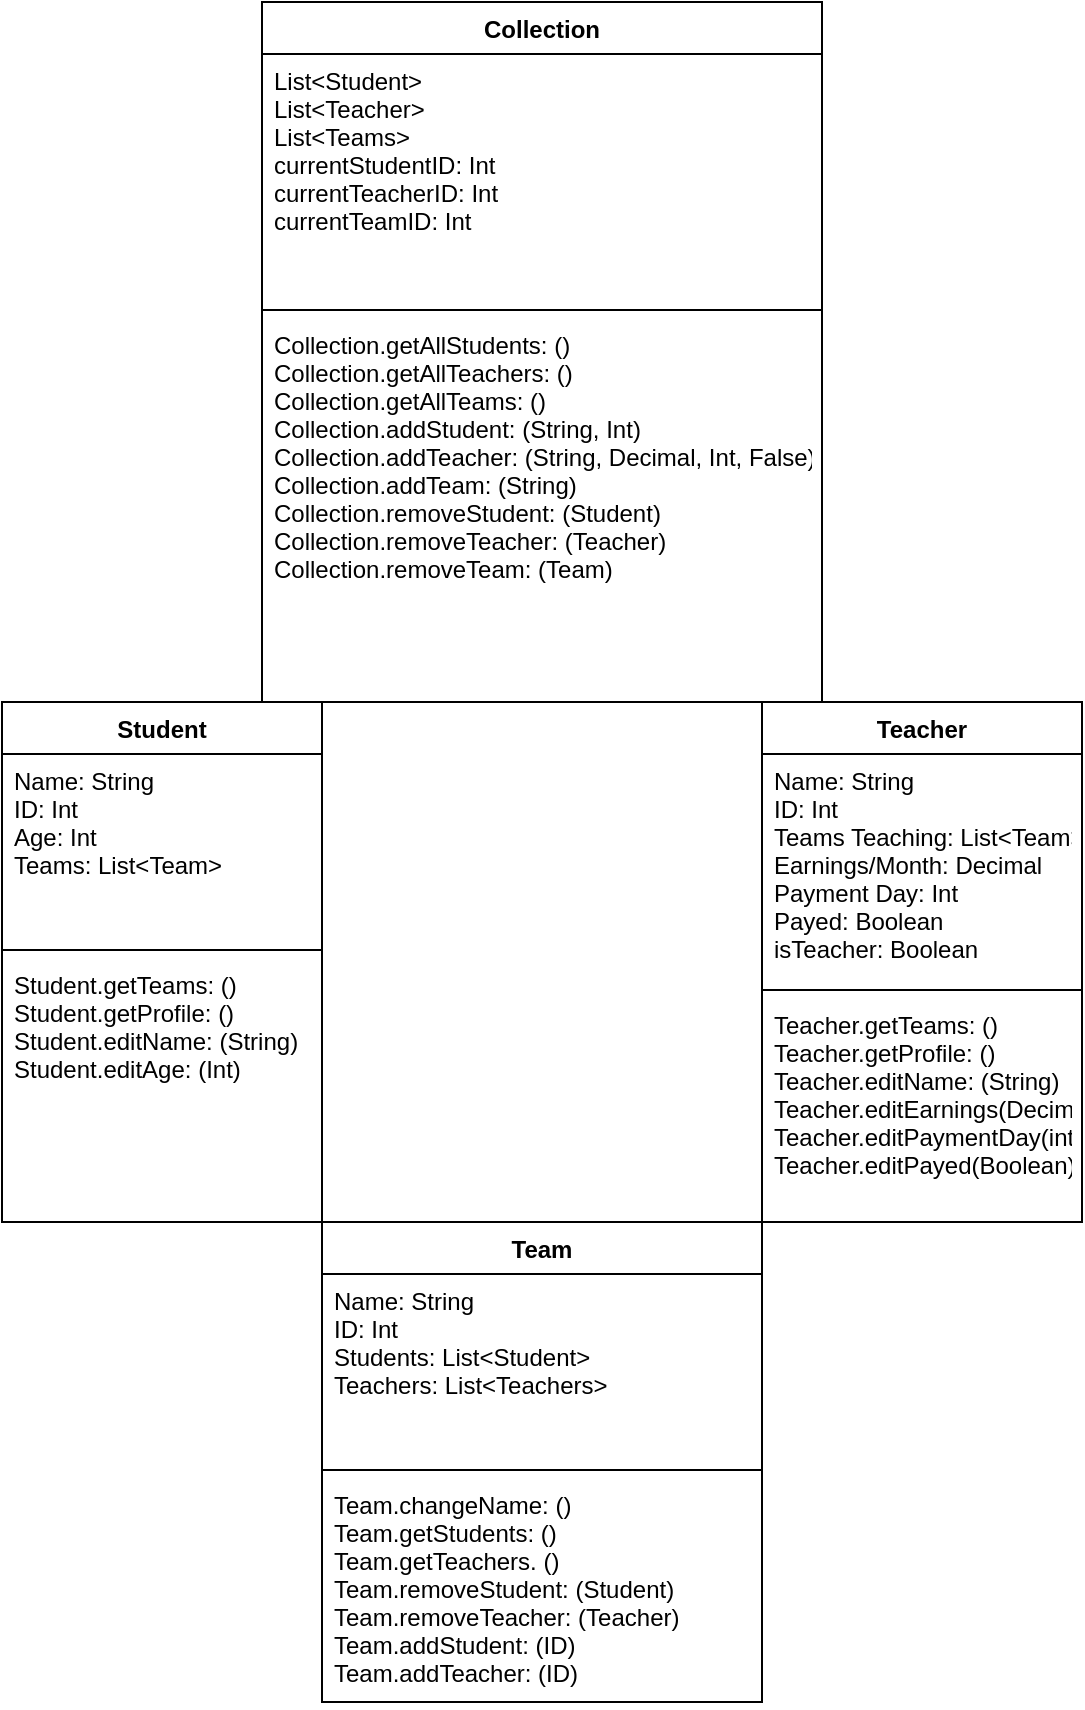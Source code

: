 <mxfile version="13.1.1"><diagram id="C5RBs43oDa-KdzZeNtuy" name="Page-1"><mxGraphModel dx="1422" dy="1969" grid="1" gridSize="10" guides="1" tooltips="1" connect="1" arrows="1" fold="1" page="1" pageScale="1" pageWidth="827" pageHeight="1169" math="0" shadow="0"><root><mxCell id="WIyWlLk6GJQsqaUBKTNV-0"/><mxCell id="WIyWlLk6GJQsqaUBKTNV-1" parent="WIyWlLk6GJQsqaUBKTNV-0"/><mxCell id="smTAC4jBD4GkHfCIu-ed-4" value="Teacher" style="swimlane;fontStyle=1;align=center;verticalAlign=top;childLayout=stackLayout;horizontal=1;startSize=26;horizontalStack=0;resizeParent=1;resizeParentMax=0;resizeLast=0;collapsible=1;marginBottom=0;" parent="WIyWlLk6GJQsqaUBKTNV-1" vertex="1"><mxGeometry x="550" y="250" width="160" height="260" as="geometry"/></mxCell><mxCell id="smTAC4jBD4GkHfCIu-ed-5" value="Name: String&#10;ID: Int&#10;Teams Teaching: List&lt;Team&gt;&#10;Earnings/Month: Decimal&#10;Payment Day: Int&#10;Payed: Boolean&#10;isTeacher: Boolean" style="text;strokeColor=none;fillColor=none;align=left;verticalAlign=top;spacingLeft=4;spacingRight=4;overflow=hidden;rotatable=0;points=[[0,0.5],[1,0.5]];portConstraint=eastwest;" parent="smTAC4jBD4GkHfCIu-ed-4" vertex="1"><mxGeometry y="26" width="160" height="114" as="geometry"/></mxCell><mxCell id="smTAC4jBD4GkHfCIu-ed-6" value="" style="line;strokeWidth=1;fillColor=none;align=left;verticalAlign=middle;spacingTop=-1;spacingLeft=3;spacingRight=3;rotatable=0;labelPosition=right;points=[];portConstraint=eastwest;" parent="smTAC4jBD4GkHfCIu-ed-4" vertex="1"><mxGeometry y="140" width="160" height="8" as="geometry"/></mxCell><mxCell id="smTAC4jBD4GkHfCIu-ed-7" value="Teacher.getTeams: ()&#10;Teacher.getProfile: ()&#10;Teacher.editName: (String)&#10;Teacher.editEarnings(Decimal)&#10;Teacher.editPaymentDay(int)&#10;Teacher.editPayed(Boolean)" style="text;strokeColor=none;fillColor=none;align=left;verticalAlign=top;spacingLeft=4;spacingRight=4;overflow=hidden;rotatable=0;points=[[0,0.5],[1,0.5]];portConstraint=eastwest;" parent="smTAC4jBD4GkHfCIu-ed-4" vertex="1"><mxGeometry y="148" width="160" height="112" as="geometry"/></mxCell><mxCell id="smTAC4jBD4GkHfCIu-ed-0" value="Student" style="swimlane;fontStyle=1;align=center;verticalAlign=top;childLayout=stackLayout;horizontal=1;startSize=26;horizontalStack=0;resizeParent=1;resizeParentMax=0;resizeLast=0;collapsible=1;marginBottom=0;" parent="WIyWlLk6GJQsqaUBKTNV-1" vertex="1"><mxGeometry x="170" y="250" width="160" height="260" as="geometry"/></mxCell><mxCell id="smTAC4jBD4GkHfCIu-ed-1" value="Name: String&#10;ID: Int&#10;Age: Int&#10;Teams: List&lt;Team&gt;" style="text;strokeColor=none;fillColor=none;align=left;verticalAlign=top;spacingLeft=4;spacingRight=4;overflow=hidden;rotatable=0;points=[[0,0.5],[1,0.5]];portConstraint=eastwest;" parent="smTAC4jBD4GkHfCIu-ed-0" vertex="1"><mxGeometry y="26" width="160" height="94" as="geometry"/></mxCell><mxCell id="smTAC4jBD4GkHfCIu-ed-2" value="" style="line;strokeWidth=1;fillColor=none;align=left;verticalAlign=middle;spacingTop=-1;spacingLeft=3;spacingRight=3;rotatable=0;labelPosition=right;points=[];portConstraint=eastwest;" parent="smTAC4jBD4GkHfCIu-ed-0" vertex="1"><mxGeometry y="120" width="160" height="8" as="geometry"/></mxCell><mxCell id="smTAC4jBD4GkHfCIu-ed-3" value="Student.getTeams: ()&#10;Student.getProfile: ()&#10;Student.editName: (String)&#10;Student.editAge: (Int)" style="text;strokeColor=none;fillColor=none;align=left;verticalAlign=top;spacingLeft=4;spacingRight=4;overflow=hidden;rotatable=0;points=[[0,0.5],[1,0.5]];portConstraint=eastwest;" parent="smTAC4jBD4GkHfCIu-ed-0" vertex="1"><mxGeometry y="128" width="160" height="132" as="geometry"/></mxCell><mxCell id="smTAC4jBD4GkHfCIu-ed-12" value="Collection" style="swimlane;fontStyle=1;align=center;verticalAlign=top;childLayout=stackLayout;horizontal=1;startSize=26;horizontalStack=0;resizeParent=1;resizeParentMax=0;resizeLast=0;collapsible=1;marginBottom=0;" parent="WIyWlLk6GJQsqaUBKTNV-1" vertex="1"><mxGeometry x="300" y="-100" width="280" height="350" as="geometry"/></mxCell><mxCell id="smTAC4jBD4GkHfCIu-ed-13" value="List&lt;Student&gt;&#10;List&lt;Teacher&gt;&#10;List&lt;Teams&gt;&#10;currentStudentID: Int&#10;currentTeacherID: Int&#10;currentTeamID: Int" style="text;strokeColor=none;fillColor=none;align=left;verticalAlign=top;spacingLeft=4;spacingRight=4;overflow=hidden;rotatable=0;points=[[0,0.5],[1,0.5]];portConstraint=eastwest;" parent="smTAC4jBD4GkHfCIu-ed-12" vertex="1"><mxGeometry y="26" width="280" height="124" as="geometry"/></mxCell><mxCell id="smTAC4jBD4GkHfCIu-ed-14" value="" style="line;strokeWidth=1;fillColor=none;align=left;verticalAlign=middle;spacingTop=-1;spacingLeft=3;spacingRight=3;rotatable=0;labelPosition=right;points=[];portConstraint=eastwest;" parent="smTAC4jBD4GkHfCIu-ed-12" vertex="1"><mxGeometry y="150" width="280" height="8" as="geometry"/></mxCell><mxCell id="smTAC4jBD4GkHfCIu-ed-16" value="Collection.getAllStudents: ()&#10;Collection.getAllTeachers: ()&#10;Collection.getAllTeams: ()&#10;Collection.addStudent: (String, Int)&#10;Collection.addTeacher: (String, Decimal, Int, False)&#10;Collection.addTeam: (String)&#10;Collection.removeStudent: (Student)&#10;Collection.removeTeacher: (Teacher)&#10;Collection.removeTeam: (Team)" style="text;strokeColor=none;fillColor=none;align=left;verticalAlign=top;spacingLeft=4;spacingRight=4;overflow=hidden;rotatable=0;points=[[0,0.5],[1,0.5]];portConstraint=eastwest;" parent="smTAC4jBD4GkHfCIu-ed-12" vertex="1"><mxGeometry y="158" width="280" height="192" as="geometry"/></mxCell><mxCell id="smTAC4jBD4GkHfCIu-ed-8" value="Team" style="swimlane;fontStyle=1;align=center;verticalAlign=top;childLayout=stackLayout;horizontal=1;startSize=26;horizontalStack=0;resizeParent=1;resizeParentMax=0;resizeLast=0;collapsible=1;marginBottom=0;" parent="WIyWlLk6GJQsqaUBKTNV-1" vertex="1"><mxGeometry x="330" y="510" width="220" height="240" as="geometry"/></mxCell><mxCell id="smTAC4jBD4GkHfCIu-ed-9" value="Name: String&#10;ID: Int&#10;Students: List&lt;Student&gt;&#10;Teachers: List&lt;Teachers&gt;&#10;" style="text;strokeColor=none;fillColor=none;align=left;verticalAlign=top;spacingLeft=4;spacingRight=4;overflow=hidden;rotatable=0;points=[[0,0.5],[1,0.5]];portConstraint=eastwest;" parent="smTAC4jBD4GkHfCIu-ed-8" vertex="1"><mxGeometry y="26" width="220" height="94" as="geometry"/></mxCell><mxCell id="smTAC4jBD4GkHfCIu-ed-10" value="" style="line;strokeWidth=1;fillColor=none;align=left;verticalAlign=middle;spacingTop=-1;spacingLeft=3;spacingRight=3;rotatable=0;labelPosition=right;points=[];portConstraint=eastwest;" parent="smTAC4jBD4GkHfCIu-ed-8" vertex="1"><mxGeometry y="120" width="220" height="8" as="geometry"/></mxCell><mxCell id="smTAC4jBD4GkHfCIu-ed-11" value="Team.changeName: ()&#10;Team.getStudents: ()&#10;Team.getTeachers. ()&#10;Team.removeStudent: (Student)&#10;Team.removeTeacher: (Teacher)&#10;Team.addStudent: (ID)&#10;Team.addTeacher: (ID)&#10;" style="text;strokeColor=none;fillColor=none;align=left;verticalAlign=top;spacingLeft=4;spacingRight=4;overflow=hidden;rotatable=0;points=[[0,0.5],[1,0.5]];portConstraint=eastwest;" parent="smTAC4jBD4GkHfCIu-ed-8" vertex="1"><mxGeometry y="128" width="220" height="112" as="geometry"/></mxCell></root></mxGraphModel></diagram></mxfile>